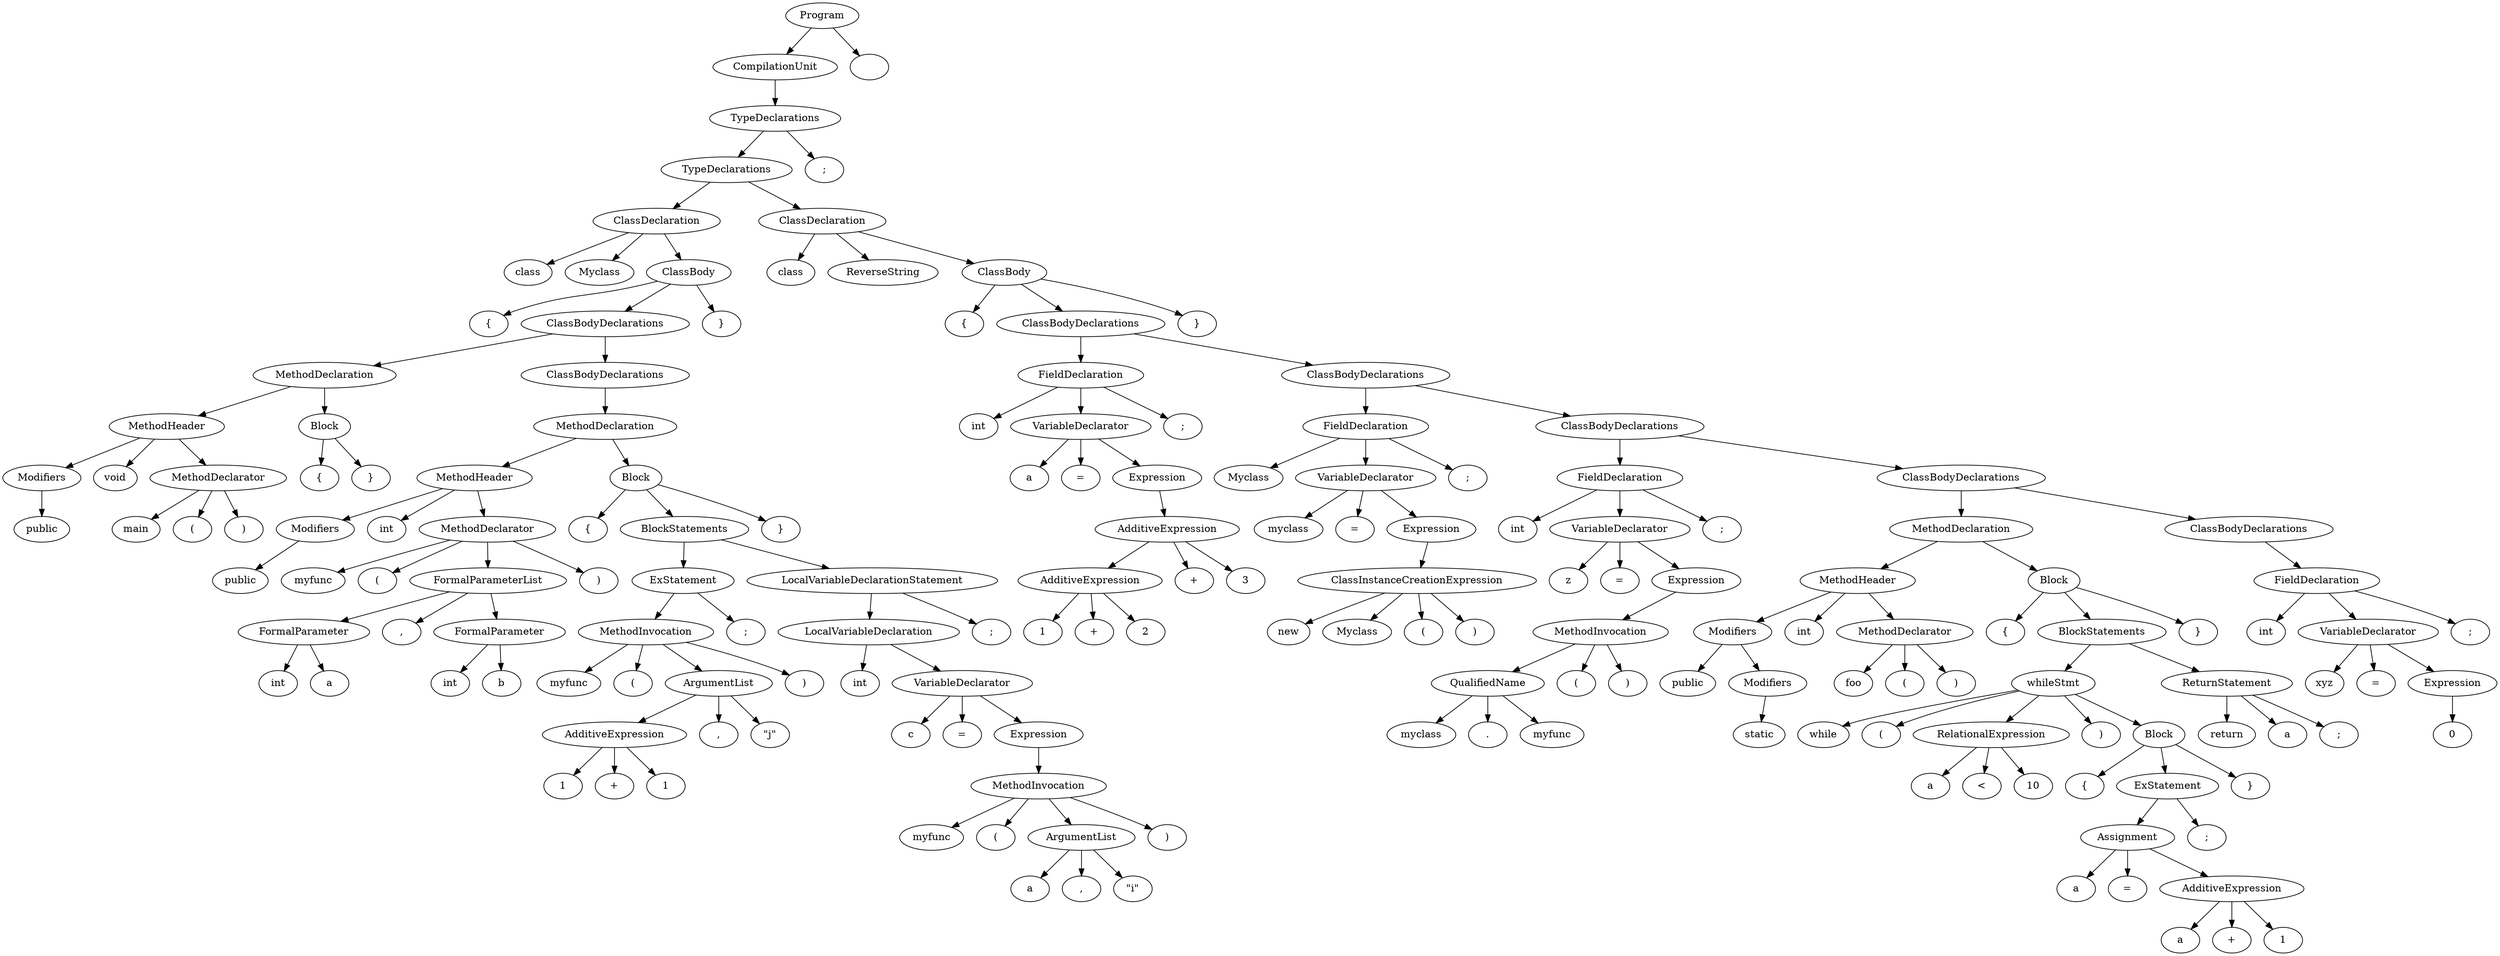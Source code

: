 digraph G {
n1 [label="class"]
n2 [label="Myclass"]
n3 [label="{"]
n4 [label="public"]
n5 [label="Modifiers"]
n5->n4;
n6 [label="void"]
n7 [label="main"]
n8 [label="("]
n9 [label=")"]
n10 [label="MethodDeclarator"]
n10->n9;
n10->n8;
n10->n7;
n11 [label="MethodHeader"]
n11->n10;
n11->n6;
n11->n5;
n12 [label="{"]
n13 [label="}"]
n14 [label="Block"]
n14->n13;
n14->n12;
n15 [label="MethodDeclaration"]
n15->n14;
n15->n11;
n16 [label="public"]
n17 [label="Modifiers"]
n17->n16;
n18 [label="int"]
n19 [label="myfunc"]
n20 [label="("]
n21 [label="int"]
n22 [label="a"]
n23 [label="FormalParameter"]
n23->n22;
n23->n21;
n24 [label=","]
n25 [label="int"]
n26 [label="b"]
n27 [label="FormalParameter"]
n27->n26;
n27->n25;
n28 [label="FormalParameterList"]
n28->n27;
n28->n24;
n28->n23;
n29 [label=")"]
n30 [label="MethodDeclarator"]
n30->n29;
n30->n28;
n30->n20;
n30->n19;
n31 [label="MethodHeader"]
n31->n30;
n31->n18;
n31->n17;
n32 [label="{"]
n33 [label="myfunc"]
n34 [label="("]
n35 [label="1"]
n36 [label="+"]
n37 [label="1"]
n38 [label="AdditiveExpression"]
n38->n37;
n38->n36;
n38->n35;
n39 [label=","]
n40 [label="\"j\""]
n41 [label="ArgumentList"]
n41->n40;
n41->n39;
n41->n38;
n42 [label=")"]
n43 [label="MethodInvocation"]
n43->n42;
n43->n41;
n43->n34;
n43->n33;
n44 [label=";"]
n45 [label="ExStatement"]
n45->n44;
n45->n43;
n46 [label="int"]
n47 [label="c"]
n48 [label="="]
n49 [label="myfunc"]
n50 [label="("]
n51 [label="a"]
n52 [label=","]
n53 [label="\"i\""]
n54 [label="ArgumentList"]
n54->n53;
n54->n52;
n54->n51;
n55 [label=")"]
n56 [label="MethodInvocation"]
n56->n55;
n56->n54;
n56->n50;
n56->n49;
n57 [label="Expression"]
n57->n56;
n58 [label="VariableDeclarator"]
n58->n57;
n58->n48;
n58->n47;
n59 [label="LocalVariableDeclaration"]
n59->n58;
n59->n46;
n60 [label=";"]
n61 [label="LocalVariableDeclarationStatement"]
n61->n60;
n61->n59;
n62 [label="BlockStatements"]
n62->n61;
n62->n45;
n63 [label="}"]
n64 [label="Block"]
n64->n63;
n64->n62;
n64->n32;
n65 [label="MethodDeclaration"]
n65->n64;
n65->n31;
n66 [label="ClassBodyDeclarations"]
n66->n65;
n67 [label="ClassBodyDeclarations"]
n67->n66;
n67->n15;
n68 [label="}"]
n69 [label="ClassBody"]
n69->n68;
n69->n67;
n69->n3;
n70 [label="ClassDeclaration"]
n70->n69;
n70->n2;
n70->n1;
n71 [label="class"]
n72 [label="ReverseString"]
n73 [label="{"]
n74 [label="int"]
n75 [label="a"]
n76 [label="="]
n77 [label="1"]
n78 [label="+"]
n79 [label="2"]
n80 [label="AdditiveExpression"]
n80->n79;
n80->n78;
n80->n77;
n81 [label="+"]
n82 [label="3"]
n83 [label="AdditiveExpression"]
n83->n82;
n83->n81;
n83->n80;
n84 [label="Expression"]
n84->n83;
n85 [label="VariableDeclarator"]
n85->n84;
n85->n76;
n85->n75;
n86 [label=";"]
n87 [label="FieldDeclaration"]
n87->n86;
n87->n85;
n87->n74;
n88 [label="Myclass"]
n89 [label="myclass"]
n90 [label="="]
n91 [label="new"]
n92 [label="Myclass"]
n93 [label="("]
n94 [label=")"]
n95 [label="ClassInstanceCreationExpression"]
n95->n94;
n95->n93;
n95->n92;
n95->n91;
n96 [label="Expression"]
n96->n95;
n97 [label="VariableDeclarator"]
n97->n96;
n97->n90;
n97->n89;
n98 [label=";"]
n99 [label="FieldDeclaration"]
n99->n98;
n99->n97;
n99->n88;
n100 [label="int"]
n101 [label="z"]
n102 [label="="]
n103 [label="myclass"]
n104 [label="."]
n105 [label="myfunc"]
n106 [label="QualifiedName"]
n106->n105;
n106->n104;
n106->n103;
n107 [label="("]
n108 [label=")"]
n109 [label="MethodInvocation"]
n109->n108;
n109->n107;
n109->n106;
n110 [label="Expression"]
n110->n109;
n111 [label="VariableDeclarator"]
n111->n110;
n111->n102;
n111->n101;
n112 [label=";"]
n113 [label="FieldDeclaration"]
n113->n112;
n113->n111;
n113->n100;
n114 [label="public"]
n115 [label="static"]
n116 [label="Modifiers"]
n116->n115;
n117 [label="Modifiers"]
n117->n116;
n117->n114;
n118 [label="int"]
n119 [label="foo"]
n120 [label="("]
n121 [label=")"]
n122 [label="MethodDeclarator"]
n122->n121;
n122->n120;
n122->n119;
n123 [label="MethodHeader"]
n123->n122;
n123->n118;
n123->n117;
n124 [label="{"]
n125 [label="while"]
n126 [label="("]
n127 [label="a"]
n128 [label="<"]
n129 [label="10"]
n130 [label="RelationalExpression"]
n130->n129;
n130->n128;
n130->n127;
n131 [label=")"]
n132 [label="{"]
n133 [label="a"]
n134 [label="="]
n135 [label="a"]
n136 [label="+"]
n137 [label="1"]
n138 [label="AdditiveExpression"]
n138->n137;
n138->n136;
n138->n135;
n139 [label="Assignment"]
n139->n138;
n139->n134;
n139->n133;
n140 [label=";"]
n141 [label="ExStatement"]
n141->n140;
n141->n139;
n142 [label="}"]
n143 [label="Block"]
n143->n142;
n143->n141;
n143->n132;
n144 [label="whileStmt"]
n144->n143;
n144->n131;
n144->n130;
n144->n126;
n144->n125;
n145 [label="return"]
n146 [label="a"]
n147 [label=";"]
n148 [label="ReturnStatement"]
n148->n147;
n148->n146;
n148->n145;
n149 [label="BlockStatements"]
n149->n148;
n149->n144;
n150 [label="}"]
n151 [label="Block"]
n151->n150;
n151->n149;
n151->n124;
n152 [label="MethodDeclaration"]
n152->n151;
n152->n123;
n153 [label="int"]
n154 [label="xyz"]
n155 [label="="]
n156 [label="0"]
n157 [label="Expression"]
n157->n156;
n158 [label="VariableDeclarator"]
n158->n157;
n158->n155;
n158->n154;
n159 [label=";"]
n160 [label="FieldDeclaration"]
n160->n159;
n160->n158;
n160->n153;
n161 [label="ClassBodyDeclarations"]
n161->n160;
n162 [label="ClassBodyDeclarations"]
n162->n161;
n162->n152;
n163 [label="ClassBodyDeclarations"]
n163->n162;
n163->n113;
n164 [label="ClassBodyDeclarations"]
n164->n163;
n164->n99;
n165 [label="ClassBodyDeclarations"]
n165->n164;
n165->n87;
n166 [label="}"]
n167 [label="ClassBody"]
n167->n166;
n167->n165;
n167->n73;
n168 [label="ClassDeclaration"]
n168->n167;
n168->n72;
n168->n71;
n169 [label="TypeDeclarations"]
n169->n168;
n169->n70;
n170 [label=";"]
n171 [label="TypeDeclarations"]
n171->n170;
n171->n169;
n172 [label="CompilationUnit"]
n172->n171;
n173 [label="Program"]
n173->n174;
n173->n172;
n174 [label=""]
}
